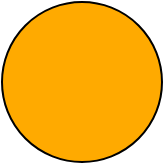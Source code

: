<mxfile version="21.3.4" type="device">
  <diagram name="Страница 1" id="J-LM8DyisIbFQanWL7IZ">
    <mxGraphModel dx="838" dy="545" grid="1" gridSize="10" guides="1" tooltips="1" connect="1" arrows="1" fold="1" page="1" pageScale="1" pageWidth="827" pageHeight="1169" math="0" shadow="0">
      <root>
        <mxCell id="0" />
        <mxCell id="1" parent="0" />
        <mxCell id="c_uRB4ZBNlb_spwsg5lv-1" value="" style="ellipse;whiteSpace=wrap;html=1;aspect=fixed;fillColor=#ffaa00;" parent="1" vertex="1">
          <mxGeometry x="210" y="160" width="80" height="80" as="geometry" />
        </mxCell>
      </root>
    </mxGraphModel>
  </diagram>
</mxfile>
